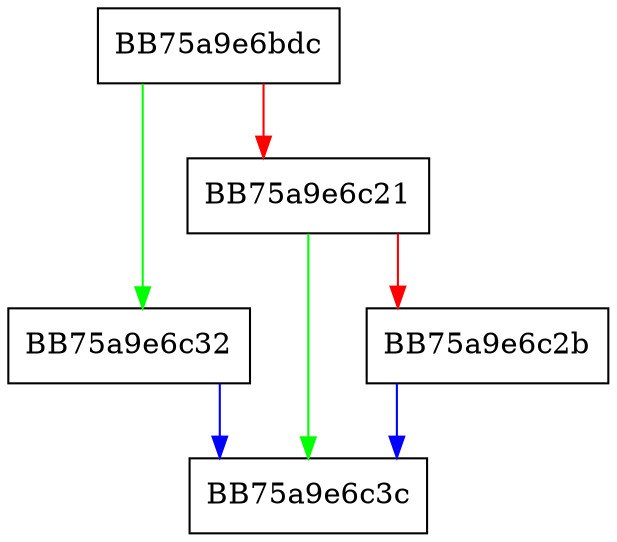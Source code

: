 digraph NewFormatMessageW {
  node [shape="box"];
  graph [splines=ortho];
  BB75a9e6bdc -> BB75a9e6c32 [color="green"];
  BB75a9e6bdc -> BB75a9e6c21 [color="red"];
  BB75a9e6c21 -> BB75a9e6c3c [color="green"];
  BB75a9e6c21 -> BB75a9e6c2b [color="red"];
  BB75a9e6c2b -> BB75a9e6c3c [color="blue"];
  BB75a9e6c32 -> BB75a9e6c3c [color="blue"];
}
